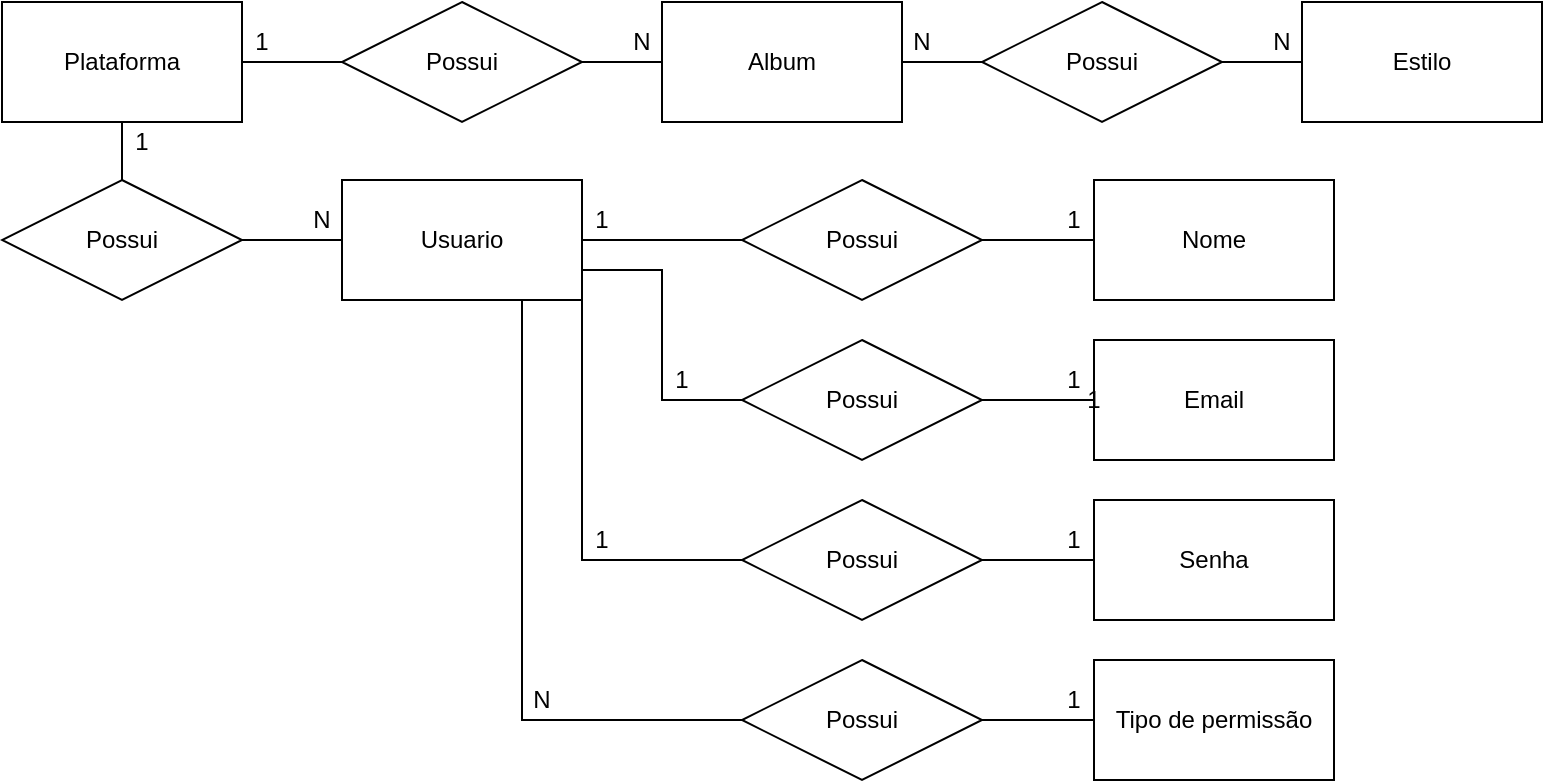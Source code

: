 <mxfile version="14.9.3" type="device"><diagram id="ZGPvCK1-mcbCG3o6dPQn" name="Page-1"><mxGraphModel dx="770" dy="699" grid="1" gridSize="10" guides="1" tooltips="1" connect="1" arrows="1" fold="1" page="1" pageScale="1" pageWidth="827" pageHeight="1169" math="0" shadow="0"><root><mxCell id="0"/><mxCell id="1" parent="0"/><mxCell id="9WQiaX92tcxgSkzoqSqp-3" style="edgeStyle=orthogonalEdgeStyle;rounded=0;orthogonalLoop=1;jettySize=auto;html=1;exitX=1;exitY=0.5;exitDx=0;exitDy=0;endArrow=none;endFill=0;" edge="1" parent="1" source="9WQiaX92tcxgSkzoqSqp-1" target="9WQiaX92tcxgSkzoqSqp-2"><mxGeometry relative="1" as="geometry"/></mxCell><mxCell id="9WQiaX92tcxgSkzoqSqp-101" style="edgeStyle=orthogonalEdgeStyle;rounded=0;orthogonalLoop=1;jettySize=auto;html=1;endArrow=none;endFill=0;" edge="1" parent="1" source="9WQiaX92tcxgSkzoqSqp-1" target="9WQiaX92tcxgSkzoqSqp-100"><mxGeometry relative="1" as="geometry"/></mxCell><mxCell id="9WQiaX92tcxgSkzoqSqp-1" value="Plataforma" style="rounded=0;whiteSpace=wrap;html=1;" vertex="1" parent="1"><mxGeometry x="10" y="11" width="120" height="60" as="geometry"/></mxCell><mxCell id="9WQiaX92tcxgSkzoqSqp-8" style="edgeStyle=orthogonalEdgeStyle;rounded=0;orthogonalLoop=1;jettySize=auto;html=1;entryX=0;entryY=0.5;entryDx=0;entryDy=0;endArrow=none;endFill=0;" edge="1" parent="1" source="9WQiaX92tcxgSkzoqSqp-2" target="9WQiaX92tcxgSkzoqSqp-7"><mxGeometry relative="1" as="geometry"/></mxCell><mxCell id="9WQiaX92tcxgSkzoqSqp-2" value="Possui" style="shape=rhombus;perimeter=rhombusPerimeter;whiteSpace=wrap;html=1;align=center;" vertex="1" parent="1"><mxGeometry x="180" y="11" width="120" height="60" as="geometry"/></mxCell><mxCell id="9WQiaX92tcxgSkzoqSqp-95" style="edgeStyle=orthogonalEdgeStyle;rounded=0;orthogonalLoop=1;jettySize=auto;html=1;exitX=1;exitY=0.5;exitDx=0;exitDy=0;entryX=0;entryY=0.5;entryDx=0;entryDy=0;endArrow=none;endFill=0;" edge="1" parent="1" source="9WQiaX92tcxgSkzoqSqp-7" target="9WQiaX92tcxgSkzoqSqp-94"><mxGeometry relative="1" as="geometry"/></mxCell><mxCell id="9WQiaX92tcxgSkzoqSqp-7" value="Album" style="rounded=0;whiteSpace=wrap;html=1;" vertex="1" parent="1"><mxGeometry x="340" y="11" width="120" height="60" as="geometry"/></mxCell><mxCell id="9WQiaX92tcxgSkzoqSqp-9" value="1" style="text;html=1;strokeColor=none;fillColor=none;align=center;verticalAlign=middle;whiteSpace=wrap;rounded=0;" vertex="1" parent="1"><mxGeometry x="130" y="21" width="20" height="20" as="geometry"/></mxCell><mxCell id="9WQiaX92tcxgSkzoqSqp-10" value="N" style="text;html=1;strokeColor=none;fillColor=none;align=center;verticalAlign=middle;whiteSpace=wrap;rounded=0;" vertex="1" parent="1"><mxGeometry x="320" y="21" width="20" height="20" as="geometry"/></mxCell><mxCell id="9WQiaX92tcxgSkzoqSqp-97" style="edgeStyle=orthogonalEdgeStyle;rounded=0;orthogonalLoop=1;jettySize=auto;html=1;exitX=1;exitY=0.5;exitDx=0;exitDy=0;endArrow=none;endFill=0;" edge="1" parent="1" source="9WQiaX92tcxgSkzoqSqp-94" target="9WQiaX92tcxgSkzoqSqp-96"><mxGeometry relative="1" as="geometry"/></mxCell><mxCell id="9WQiaX92tcxgSkzoqSqp-94" value="Possui" style="shape=rhombus;perimeter=rhombusPerimeter;whiteSpace=wrap;html=1;align=center;" vertex="1" parent="1"><mxGeometry x="500" y="11" width="120" height="60" as="geometry"/></mxCell><mxCell id="9WQiaX92tcxgSkzoqSqp-96" value="Estilo" style="rounded=0;whiteSpace=wrap;html=1;" vertex="1" parent="1"><mxGeometry x="660" y="11" width="120" height="60" as="geometry"/></mxCell><mxCell id="9WQiaX92tcxgSkzoqSqp-98" value="N" style="text;html=1;strokeColor=none;fillColor=none;align=center;verticalAlign=middle;whiteSpace=wrap;rounded=0;" vertex="1" parent="1"><mxGeometry x="640" y="21" width="20" height="20" as="geometry"/></mxCell><mxCell id="9WQiaX92tcxgSkzoqSqp-99" value="N" style="text;html=1;strokeColor=none;fillColor=none;align=center;verticalAlign=middle;whiteSpace=wrap;rounded=0;" vertex="1" parent="1"><mxGeometry x="460" y="21" width="20" height="20" as="geometry"/></mxCell><mxCell id="9WQiaX92tcxgSkzoqSqp-102" style="edgeStyle=orthogonalEdgeStyle;rounded=0;orthogonalLoop=1;jettySize=auto;html=1;endArrow=none;endFill=0;" edge="1" parent="1" source="9WQiaX92tcxgSkzoqSqp-100"><mxGeometry relative="1" as="geometry"><mxPoint x="180" y="130" as="targetPoint"/></mxGeometry></mxCell><mxCell id="9WQiaX92tcxgSkzoqSqp-100" value="Possui" style="shape=rhombus;perimeter=rhombusPerimeter;whiteSpace=wrap;html=1;align=center;" vertex="1" parent="1"><mxGeometry x="10" y="100" width="120" height="60" as="geometry"/></mxCell><mxCell id="9WQiaX92tcxgSkzoqSqp-103" value="1" style="text;html=1;strokeColor=none;fillColor=none;align=center;verticalAlign=middle;whiteSpace=wrap;rounded=0;" vertex="1" parent="1"><mxGeometry x="70" y="71" width="20" height="20" as="geometry"/></mxCell><mxCell id="9WQiaX92tcxgSkzoqSqp-104" value="N" style="text;html=1;strokeColor=none;fillColor=none;align=center;verticalAlign=middle;whiteSpace=wrap;rounded=0;" vertex="1" parent="1"><mxGeometry x="160" y="110" width="20" height="20" as="geometry"/></mxCell><mxCell id="9WQiaX92tcxgSkzoqSqp-112" style="edgeStyle=orthogonalEdgeStyle;rounded=0;orthogonalLoop=1;jettySize=auto;html=1;entryX=0;entryY=0.5;entryDx=0;entryDy=0;endArrow=none;endFill=0;" edge="1" parent="1" source="9WQiaX92tcxgSkzoqSqp-105" target="9WQiaX92tcxgSkzoqSqp-108"><mxGeometry relative="1" as="geometry"/></mxCell><mxCell id="9WQiaX92tcxgSkzoqSqp-113" style="edgeStyle=orthogonalEdgeStyle;rounded=0;orthogonalLoop=1;jettySize=auto;html=1;exitX=1;exitY=0.75;exitDx=0;exitDy=0;entryX=0;entryY=0.5;entryDx=0;entryDy=0;endArrow=none;endFill=0;" edge="1" parent="1" source="9WQiaX92tcxgSkzoqSqp-105" target="9WQiaX92tcxgSkzoqSqp-109"><mxGeometry relative="1" as="geometry"/></mxCell><mxCell id="9WQiaX92tcxgSkzoqSqp-114" style="edgeStyle=orthogonalEdgeStyle;rounded=0;orthogonalLoop=1;jettySize=auto;html=1;exitX=1;exitY=1;exitDx=0;exitDy=0;entryX=0;entryY=0.5;entryDx=0;entryDy=0;endArrow=none;endFill=0;" edge="1" parent="1" source="9WQiaX92tcxgSkzoqSqp-105" target="9WQiaX92tcxgSkzoqSqp-110"><mxGeometry relative="1" as="geometry"/></mxCell><mxCell id="9WQiaX92tcxgSkzoqSqp-115" style="edgeStyle=orthogonalEdgeStyle;rounded=0;orthogonalLoop=1;jettySize=auto;html=1;exitX=0.75;exitY=1;exitDx=0;exitDy=0;entryX=0;entryY=0.5;entryDx=0;entryDy=0;endArrow=none;endFill=0;" edge="1" parent="1" source="9WQiaX92tcxgSkzoqSqp-105" target="9WQiaX92tcxgSkzoqSqp-111"><mxGeometry relative="1" as="geometry"/></mxCell><mxCell id="9WQiaX92tcxgSkzoqSqp-105" value="Usuario&lt;br&gt;" style="rounded=0;whiteSpace=wrap;html=1;" vertex="1" parent="1"><mxGeometry x="180" y="100" width="120" height="60" as="geometry"/></mxCell><mxCell id="9WQiaX92tcxgSkzoqSqp-120" style="edgeStyle=orthogonalEdgeStyle;rounded=0;orthogonalLoop=1;jettySize=auto;html=1;exitX=1;exitY=0.5;exitDx=0;exitDy=0;endArrow=none;endFill=0;entryX=0;entryY=0.5;entryDx=0;entryDy=0;" edge="1" parent="1" source="9WQiaX92tcxgSkzoqSqp-108" target="9WQiaX92tcxgSkzoqSqp-116"><mxGeometry relative="1" as="geometry"><mxPoint x="550" y="129.966" as="targetPoint"/></mxGeometry></mxCell><mxCell id="9WQiaX92tcxgSkzoqSqp-108" value="Possui" style="shape=rhombus;perimeter=rhombusPerimeter;whiteSpace=wrap;html=1;align=center;" vertex="1" parent="1"><mxGeometry x="380" y="100" width="120" height="60" as="geometry"/></mxCell><mxCell id="9WQiaX92tcxgSkzoqSqp-121" style="edgeStyle=orthogonalEdgeStyle;rounded=0;orthogonalLoop=1;jettySize=auto;html=1;exitX=1;exitY=0.5;exitDx=0;exitDy=0;entryX=0;entryY=0.5;entryDx=0;entryDy=0;endArrow=none;endFill=0;" edge="1" parent="1" source="9WQiaX92tcxgSkzoqSqp-109" target="9WQiaX92tcxgSkzoqSqp-117"><mxGeometry relative="1" as="geometry"/></mxCell><mxCell id="9WQiaX92tcxgSkzoqSqp-109" value="Possui" style="shape=rhombus;perimeter=rhombusPerimeter;whiteSpace=wrap;html=1;align=center;" vertex="1" parent="1"><mxGeometry x="380" y="180" width="120" height="60" as="geometry"/></mxCell><mxCell id="9WQiaX92tcxgSkzoqSqp-122" style="edgeStyle=orthogonalEdgeStyle;rounded=0;orthogonalLoop=1;jettySize=auto;html=1;exitX=1;exitY=0.5;exitDx=0;exitDy=0;endArrow=none;endFill=0;" edge="1" parent="1" source="9WQiaX92tcxgSkzoqSqp-110" target="9WQiaX92tcxgSkzoqSqp-118"><mxGeometry relative="1" as="geometry"/></mxCell><mxCell id="9WQiaX92tcxgSkzoqSqp-110" value="Possui" style="shape=rhombus;perimeter=rhombusPerimeter;whiteSpace=wrap;html=1;align=center;" vertex="1" parent="1"><mxGeometry x="380" y="260" width="120" height="60" as="geometry"/></mxCell><mxCell id="9WQiaX92tcxgSkzoqSqp-123" style="edgeStyle=orthogonalEdgeStyle;rounded=0;orthogonalLoop=1;jettySize=auto;html=1;exitX=1;exitY=0.5;exitDx=0;exitDy=0;endArrow=none;endFill=0;entryX=1;entryY=1;entryDx=0;entryDy=0;" edge="1" parent="1" source="9WQiaX92tcxgSkzoqSqp-111" target="9WQiaX92tcxgSkzoqSqp-131"><mxGeometry relative="1" as="geometry"><mxPoint x="550" y="369.966" as="targetPoint"/><Array as="points"><mxPoint x="540" y="370"/><mxPoint x="540" y="370"/></Array></mxGeometry></mxCell><mxCell id="9WQiaX92tcxgSkzoqSqp-111" value="Possui" style="shape=rhombus;perimeter=rhombusPerimeter;whiteSpace=wrap;html=1;align=center;" vertex="1" parent="1"><mxGeometry x="380" y="340" width="120" height="60" as="geometry"/></mxCell><mxCell id="9WQiaX92tcxgSkzoqSqp-116" value="Nome" style="rounded=0;whiteSpace=wrap;html=1;" vertex="1" parent="1"><mxGeometry x="556" y="100" width="120" height="60" as="geometry"/></mxCell><mxCell id="9WQiaX92tcxgSkzoqSqp-117" value="Email" style="rounded=0;whiteSpace=wrap;html=1;" vertex="1" parent="1"><mxGeometry x="556" y="180" width="120" height="60" as="geometry"/></mxCell><mxCell id="9WQiaX92tcxgSkzoqSqp-118" value="Senha" style="rounded=0;whiteSpace=wrap;html=1;" vertex="1" parent="1"><mxGeometry x="556" y="260" width="120" height="60" as="geometry"/></mxCell><mxCell id="9WQiaX92tcxgSkzoqSqp-119" value="Tipo de permissão" style="rounded=0;whiteSpace=wrap;html=1;" vertex="1" parent="1"><mxGeometry x="556" y="340" width="120" height="60" as="geometry"/></mxCell><mxCell id="9WQiaX92tcxgSkzoqSqp-124" value="1" style="text;html=1;strokeColor=none;fillColor=none;align=center;verticalAlign=middle;whiteSpace=wrap;rounded=0;" vertex="1" parent="1"><mxGeometry x="300" y="110" width="20" height="20" as="geometry"/></mxCell><mxCell id="9WQiaX92tcxgSkzoqSqp-125" value="1" style="text;html=1;strokeColor=none;fillColor=none;align=center;verticalAlign=middle;whiteSpace=wrap;rounded=0;" vertex="1" parent="1"><mxGeometry x="536" y="110" width="20" height="20" as="geometry"/></mxCell><mxCell id="9WQiaX92tcxgSkzoqSqp-126" value="1" style="text;html=1;strokeColor=none;fillColor=none;align=center;verticalAlign=middle;whiteSpace=wrap;rounded=0;" vertex="1" parent="1"><mxGeometry x="536" y="190" width="20" height="20" as="geometry"/></mxCell><mxCell id="9WQiaX92tcxgSkzoqSqp-127" value="1" style="text;html=1;strokeColor=none;fillColor=none;align=center;verticalAlign=middle;whiteSpace=wrap;rounded=0;" vertex="1" parent="1"><mxGeometry x="546" y="200" width="20" height="20" as="geometry"/></mxCell><mxCell id="9WQiaX92tcxgSkzoqSqp-129" value="1" style="text;html=1;strokeColor=none;fillColor=none;align=center;verticalAlign=middle;whiteSpace=wrap;rounded=0;" vertex="1" parent="1"><mxGeometry x="536" y="270" width="20" height="20" as="geometry"/></mxCell><mxCell id="9WQiaX92tcxgSkzoqSqp-131" value="1" style="text;html=1;strokeColor=none;fillColor=none;align=center;verticalAlign=middle;whiteSpace=wrap;rounded=0;" vertex="1" parent="1"><mxGeometry x="536" y="350" width="20" height="20" as="geometry"/></mxCell><mxCell id="9WQiaX92tcxgSkzoqSqp-132" value="N" style="text;html=1;strokeColor=none;fillColor=none;align=center;verticalAlign=middle;whiteSpace=wrap;rounded=0;" vertex="1" parent="1"><mxGeometry x="270" y="350" width="20" height="20" as="geometry"/></mxCell><mxCell id="9WQiaX92tcxgSkzoqSqp-133" value="1" style="text;html=1;strokeColor=none;fillColor=none;align=center;verticalAlign=middle;whiteSpace=wrap;rounded=0;" vertex="1" parent="1"><mxGeometry x="300" y="270" width="20" height="20" as="geometry"/></mxCell><mxCell id="9WQiaX92tcxgSkzoqSqp-134" value="1" style="text;html=1;strokeColor=none;fillColor=none;align=center;verticalAlign=middle;whiteSpace=wrap;rounded=0;" vertex="1" parent="1"><mxGeometry x="340" y="190" width="20" height="20" as="geometry"/></mxCell></root></mxGraphModel></diagram></mxfile>